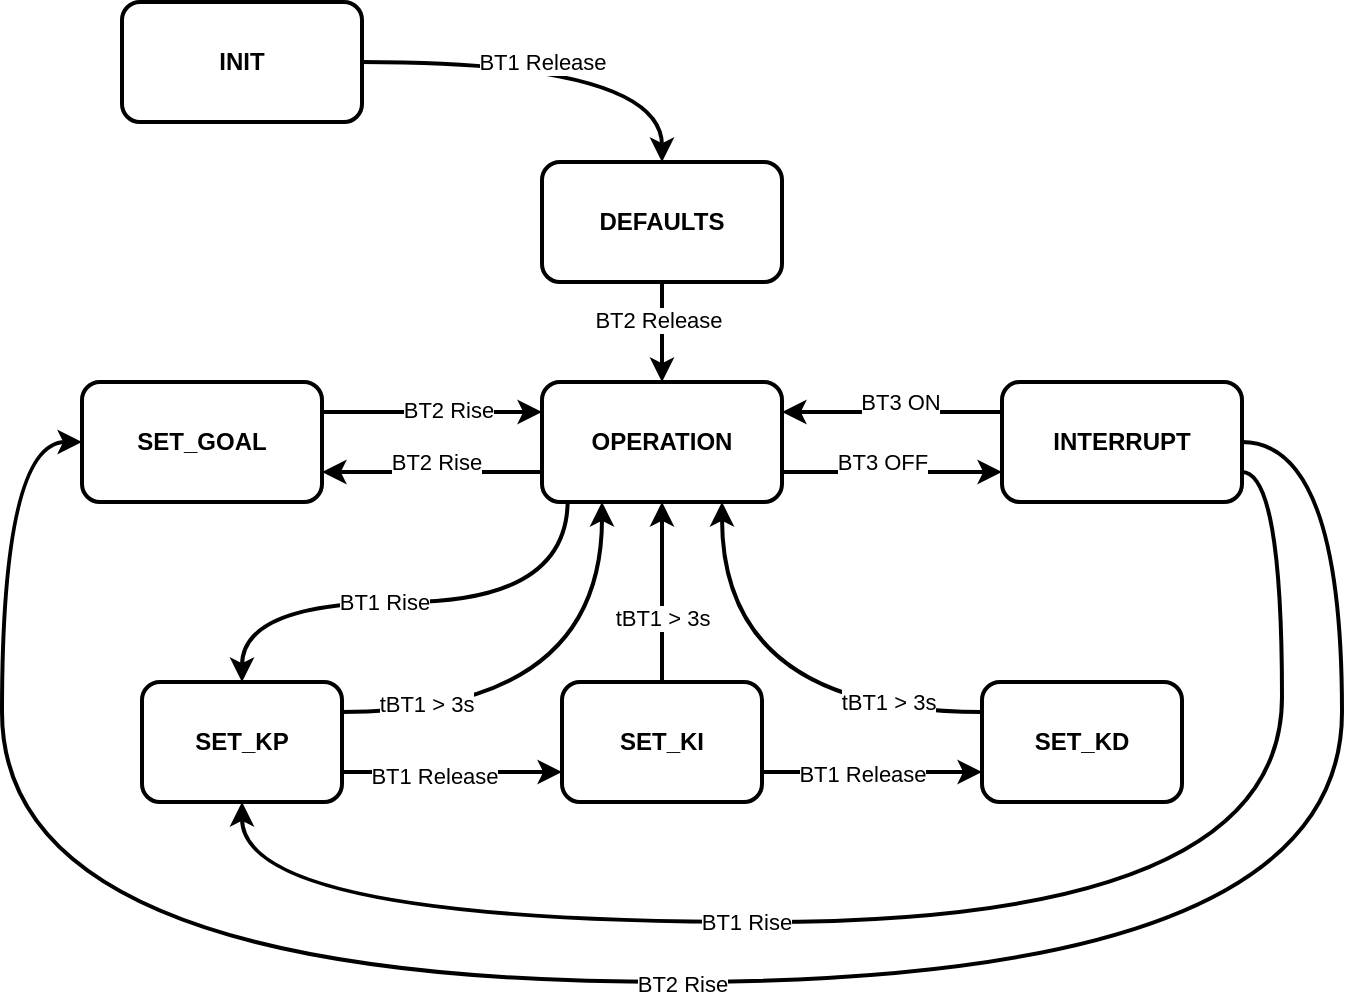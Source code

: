 <mxfile>
    <diagram id="RiR9MID_f3ge7lP1Nsbr" name="Page-1">
        <mxGraphModel dx="825" dy="542" grid="1" gridSize="10" guides="1" tooltips="1" connect="1" arrows="1" fold="1" page="1" pageScale="1" pageWidth="850" pageHeight="1100" math="0" shadow="0">
            <root>
                <mxCell id="0"/>
                <mxCell id="1" parent="0"/>
                <mxCell id="16" style="edgeStyle=orthogonalEdgeStyle;curved=1;rounded=0;orthogonalLoop=1;jettySize=auto;html=1;exitX=1;exitY=0.25;exitDx=0;exitDy=0;entryX=0.25;entryY=1;entryDx=0;entryDy=0;strokeWidth=2;shadow=0;fontStyle=1" edge="1" parent="1" source="2" target="7">
                    <mxGeometry relative="1" as="geometry"/>
                </mxCell>
                <mxCell id="45" value="tBT1 &amp;gt; 3s" style="edgeLabel;html=1;align=center;verticalAlign=middle;resizable=0;points=[];" vertex="1" connectable="0" parent="16">
                    <mxGeometry x="-0.599" y="4" relative="1" as="geometry">
                        <mxPoint x="-5" as="offset"/>
                    </mxGeometry>
                </mxCell>
                <mxCell id="17" value="" style="edgeStyle=orthogonalEdgeStyle;curved=1;rounded=0;orthogonalLoop=1;jettySize=auto;html=1;exitX=1;exitY=0.75;exitDx=0;exitDy=0;entryX=0;entryY=0.75;entryDx=0;entryDy=0;strokeWidth=2;shadow=0;fontStyle=1" edge="1" parent="1" source="2" target="3">
                    <mxGeometry relative="1" as="geometry"/>
                </mxCell>
                <mxCell id="49" value="BT1 Release" style="edgeLabel;html=1;align=center;verticalAlign=middle;resizable=0;points=[];" vertex="1" connectable="0" parent="17">
                    <mxGeometry x="-0.168" y="-2" relative="1" as="geometry">
                        <mxPoint as="offset"/>
                    </mxGeometry>
                </mxCell>
                <mxCell id="2" value="SET_KP" style="rounded=1;whiteSpace=wrap;html=1;strokeWidth=2;shadow=0;fontStyle=1" vertex="1" parent="1">
                    <mxGeometry x="120" y="370" width="100" height="60" as="geometry"/>
                </mxCell>
                <mxCell id="14" style="edgeStyle=orthogonalEdgeStyle;curved=1;rounded=0;orthogonalLoop=1;jettySize=auto;html=1;exitX=0.5;exitY=0;exitDx=0;exitDy=0;entryX=0.5;entryY=1;entryDx=0;entryDy=0;strokeWidth=2;shadow=0;fontStyle=1" edge="1" parent="1" source="3" target="7">
                    <mxGeometry relative="1" as="geometry"/>
                </mxCell>
                <mxCell id="47" value="tBT1 &amp;gt; 3s" style="edgeLabel;html=1;align=center;verticalAlign=middle;resizable=0;points=[];" vertex="1" connectable="0" parent="14">
                    <mxGeometry x="-0.284" relative="1" as="geometry">
                        <mxPoint as="offset"/>
                    </mxGeometry>
                </mxCell>
                <mxCell id="18" value="" style="edgeStyle=orthogonalEdgeStyle;curved=1;rounded=0;orthogonalLoop=1;jettySize=auto;html=1;exitX=1;exitY=0.75;exitDx=0;exitDy=0;entryX=0;entryY=0.75;entryDx=0;entryDy=0;strokeWidth=2;shadow=0;fontStyle=1" edge="1" parent="1" source="3" target="4">
                    <mxGeometry relative="1" as="geometry"/>
                </mxCell>
                <mxCell id="50" value="BT1 Release" style="edgeLabel;html=1;align=center;verticalAlign=middle;resizable=0;points=[];" vertex="1" connectable="0" parent="18">
                    <mxGeometry x="-0.276" y="-1" relative="1" as="geometry">
                        <mxPoint x="10" as="offset"/>
                    </mxGeometry>
                </mxCell>
                <mxCell id="3" value="SET_KI" style="rounded=1;whiteSpace=wrap;html=1;strokeWidth=2;shadow=0;fontStyle=1" vertex="1" parent="1">
                    <mxGeometry x="330" y="370" width="100" height="60" as="geometry"/>
                </mxCell>
                <mxCell id="13" style="edgeStyle=orthogonalEdgeStyle;curved=1;rounded=0;orthogonalLoop=1;jettySize=auto;html=1;exitX=0;exitY=0.25;exitDx=0;exitDy=0;entryX=0.75;entryY=1;entryDx=0;entryDy=0;strokeWidth=2;shadow=0;fontStyle=1" edge="1" parent="1" source="4" target="7">
                    <mxGeometry relative="1" as="geometry"/>
                </mxCell>
                <mxCell id="48" value="tBT1 &amp;gt; 3s" style="edgeLabel;html=1;align=center;verticalAlign=middle;resizable=0;points=[];" vertex="1" connectable="0" parent="13">
                    <mxGeometry x="-0.294" y="-18" relative="1" as="geometry">
                        <mxPoint x="36" y="13" as="offset"/>
                    </mxGeometry>
                </mxCell>
                <mxCell id="4" value="SET_KD" style="rounded=1;whiteSpace=wrap;html=1;strokeWidth=2;shadow=0;fontStyle=1" vertex="1" parent="1">
                    <mxGeometry x="540" y="370" width="100" height="60" as="geometry"/>
                </mxCell>
                <mxCell id="29" style="edgeStyle=orthogonalEdgeStyle;curved=1;rounded=0;orthogonalLoop=1;jettySize=auto;html=1;entryX=0.5;entryY=0;entryDx=0;entryDy=0;strokeWidth=2;shadow=0;fontStyle=1" edge="1" parent="1" source="5" target="9">
                    <mxGeometry relative="1" as="geometry">
                        <Array as="points">
                            <mxPoint x="380" y="60"/>
                        </Array>
                    </mxGeometry>
                </mxCell>
                <mxCell id="57" value="BT1 Release" style="edgeLabel;html=1;align=center;verticalAlign=middle;resizable=0;points=[];" vertex="1" connectable="0" parent="29">
                    <mxGeometry x="-0.08" y="-5" relative="1" as="geometry">
                        <mxPoint x="-2" y="-5" as="offset"/>
                    </mxGeometry>
                </mxCell>
                <mxCell id="5" value="INIT" style="rounded=1;whiteSpace=wrap;html=1;strokeWidth=2;shadow=0;fontStyle=1" vertex="1" parent="1">
                    <mxGeometry x="110" y="30" width="120" height="60" as="geometry"/>
                </mxCell>
                <mxCell id="24" style="edgeStyle=orthogonalEdgeStyle;curved=1;rounded=0;orthogonalLoop=1;jettySize=auto;html=1;exitX=1;exitY=0.25;exitDx=0;exitDy=0;entryX=0;entryY=0.25;entryDx=0;entryDy=0;strokeWidth=2;shadow=0;fontStyle=1" edge="1" parent="1" source="6" target="7">
                    <mxGeometry relative="1" as="geometry"/>
                </mxCell>
                <mxCell id="56" value="BT2 Rise" style="edgeLabel;html=1;align=center;verticalAlign=middle;resizable=0;points=[];" vertex="1" connectable="0" parent="24">
                    <mxGeometry x="0.133" y="1" relative="1" as="geometry">
                        <mxPoint as="offset"/>
                    </mxGeometry>
                </mxCell>
                <mxCell id="6" value="SET_GOAL" style="rounded=1;whiteSpace=wrap;html=1;strokeWidth=2;shadow=0;fontStyle=1" vertex="1" parent="1">
                    <mxGeometry x="90" y="220" width="120" height="60" as="geometry"/>
                </mxCell>
                <mxCell id="23" style="edgeStyle=orthogonalEdgeStyle;curved=1;rounded=0;orthogonalLoop=1;jettySize=auto;html=1;exitX=0;exitY=0.75;exitDx=0;exitDy=0;entryX=1;entryY=0.75;entryDx=0;entryDy=0;strokeWidth=2;shadow=0;fontStyle=1" edge="1" parent="1" source="7" target="6">
                    <mxGeometry relative="1" as="geometry"/>
                </mxCell>
                <mxCell id="55" value="BT2 Rise" style="edgeLabel;html=1;align=center;verticalAlign=middle;resizable=0;points=[];" vertex="1" connectable="0" parent="23">
                    <mxGeometry x="0.302" relative="1" as="geometry">
                        <mxPoint x="18" y="-5" as="offset"/>
                    </mxGeometry>
                </mxCell>
                <mxCell id="25" style="edgeStyle=orthogonalEdgeStyle;curved=1;rounded=0;orthogonalLoop=1;jettySize=auto;html=1;exitX=1;exitY=0.75;exitDx=0;exitDy=0;entryX=0;entryY=0.75;entryDx=0;entryDy=0;strokeWidth=2;shadow=0;fontStyle=1" edge="1" parent="1" source="7" target="8">
                    <mxGeometry relative="1" as="geometry"/>
                </mxCell>
                <mxCell id="44" value="BT3 OFF" style="edgeLabel;html=1;align=center;verticalAlign=middle;resizable=0;points=[];" vertex="1" connectable="0" parent="25">
                    <mxGeometry x="-0.328" y="1" relative="1" as="geometry">
                        <mxPoint x="13" y="-4" as="offset"/>
                    </mxGeometry>
                </mxCell>
                <mxCell id="39" style="edgeStyle=orthogonalEdgeStyle;curved=1;rounded=0;orthogonalLoop=1;jettySize=auto;html=1;exitX=0.107;exitY=0.985;exitDx=0;exitDy=0;exitPerimeter=0;strokeWidth=2;shadow=0;fontStyle=1" edge="1" parent="1" source="7" target="2">
                    <mxGeometry relative="1" as="geometry">
                        <Array as="points">
                            <mxPoint x="333" y="330"/>
                            <mxPoint x="170" y="330"/>
                        </Array>
                    </mxGeometry>
                </mxCell>
                <mxCell id="51" value="BT1 Rise" style="edgeLabel;html=1;align=center;verticalAlign=middle;resizable=0;points=[];" vertex="1" connectable="0" parent="39">
                    <mxGeometry x="0.113" y="2" relative="1" as="geometry">
                        <mxPoint x="-2" y="-2" as="offset"/>
                    </mxGeometry>
                </mxCell>
                <mxCell id="7" value="OPERATION" style="rounded=1;whiteSpace=wrap;html=1;strokeWidth=2;shadow=0;fontStyle=1" vertex="1" parent="1">
                    <mxGeometry x="320" y="220" width="120" height="60" as="geometry"/>
                </mxCell>
                <mxCell id="27" style="edgeStyle=orthogonalEdgeStyle;curved=1;rounded=0;orthogonalLoop=1;jettySize=auto;html=1;exitX=0;exitY=0.25;exitDx=0;exitDy=0;entryX=1;entryY=0.25;entryDx=0;entryDy=0;strokeWidth=2;shadow=0;fontStyle=1" edge="1" parent="1" source="8" target="7">
                    <mxGeometry relative="1" as="geometry"/>
                </mxCell>
                <mxCell id="42" value="BT3 ON" style="edgeLabel;html=1;align=center;verticalAlign=middle;resizable=0;points=[];" vertex="1" connectable="0" parent="27">
                    <mxGeometry x="-0.187" y="1" relative="1" as="geometry">
                        <mxPoint x="-7" y="-6" as="offset"/>
                    </mxGeometry>
                </mxCell>
                <mxCell id="30" style="edgeStyle=orthogonalEdgeStyle;curved=1;rounded=0;orthogonalLoop=1;jettySize=auto;html=1;exitX=1;exitY=0.75;exitDx=0;exitDy=0;entryX=0.5;entryY=1;entryDx=0;entryDy=0;strokeWidth=2;shadow=0;fontStyle=1" edge="1" parent="1" source="8" target="2">
                    <mxGeometry relative="1" as="geometry">
                        <Array as="points">
                            <mxPoint x="690" y="265"/>
                            <mxPoint x="690" y="490"/>
                            <mxPoint x="170" y="490"/>
                        </Array>
                    </mxGeometry>
                </mxCell>
                <mxCell id="53" value="BT1 Rise" style="edgeLabel;html=1;align=center;verticalAlign=middle;resizable=0;points=[];spacingLeft=0;labelBorderColor=none;" vertex="1" connectable="0" parent="30">
                    <mxGeometry x="0.244" relative="1" as="geometry">
                        <mxPoint as="offset"/>
                    </mxGeometry>
                </mxCell>
                <mxCell id="31" style="edgeStyle=orthogonalEdgeStyle;curved=1;rounded=0;orthogonalLoop=1;jettySize=auto;html=1;exitX=1;exitY=0.5;exitDx=0;exitDy=0;entryX=0;entryY=0.5;entryDx=0;entryDy=0;strokeWidth=2;" edge="1" parent="1" source="8" target="6">
                    <mxGeometry relative="1" as="geometry">
                        <Array as="points">
                            <mxPoint x="720" y="250"/>
                            <mxPoint x="720" y="520"/>
                            <mxPoint x="50" y="520"/>
                            <mxPoint x="50" y="250"/>
                        </Array>
                    </mxGeometry>
                </mxCell>
                <mxCell id="54" value="BT2 Rise" style="edgeLabel;html=1;align=center;verticalAlign=middle;resizable=0;points=[];" vertex="1" connectable="0" parent="31">
                    <mxGeometry x="-0.045" y="1" relative="1" as="geometry">
                        <mxPoint x="-29" as="offset"/>
                    </mxGeometry>
                </mxCell>
                <mxCell id="8" value="INTERRUPT" style="rounded=1;whiteSpace=wrap;html=1;strokeWidth=2;shadow=0;fontStyle=1" vertex="1" parent="1">
                    <mxGeometry x="550" y="220" width="120" height="60" as="geometry"/>
                </mxCell>
                <mxCell id="28" value="" style="edgeStyle=orthogonalEdgeStyle;curved=1;rounded=0;orthogonalLoop=1;jettySize=auto;html=1;strokeWidth=2;shadow=0;fontStyle=1" edge="1" parent="1" source="9" target="7">
                    <mxGeometry relative="1" as="geometry"/>
                </mxCell>
                <mxCell id="58" value="BT2 Release" style="edgeLabel;html=1;align=center;verticalAlign=middle;resizable=0;points=[];" vertex="1" connectable="0" parent="28">
                    <mxGeometry x="-0.231" y="-2" relative="1" as="geometry">
                        <mxPoint as="offset"/>
                    </mxGeometry>
                </mxCell>
                <mxCell id="9" value="DEFAULTS" style="rounded=1;whiteSpace=wrap;html=1;strokeWidth=2;shadow=0;fontStyle=1" vertex="1" parent="1">
                    <mxGeometry x="320" y="110" width="120" height="60" as="geometry"/>
                </mxCell>
            </root>
        </mxGraphModel>
    </diagram>
</mxfile>